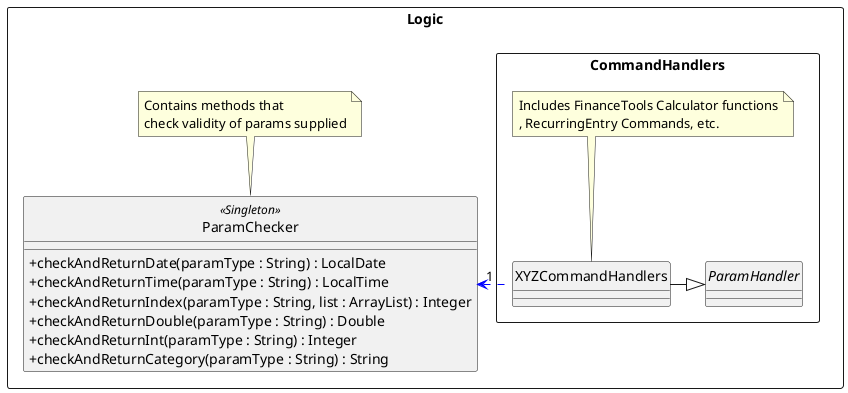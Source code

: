 @startuml

hide circle
skinparam classAttributeIconSize 0
skinparam BoxPadding 20
skinparam shadowing false
skinparam linetype ortho
skinparam package<<Layout>> {
  borderColor Transparent
  backgroundColor Transparent
  fontColor Transparent
  stereotypeFontColor Transparent
}

rectangle Logic {


    class ParamChecker <<Singleton>>{
        + checkAndReturnDate(paramType : String) : LocalDate
        + checkAndReturnTime(paramType : String) : LocalTime
        + checkAndReturnIndex(paramType : String, list : ArrayList) : Integer
        + checkAndReturnDouble(paramType : String) : Double
        + checkAndReturnInt(paramType : String) : Integer
        + checkAndReturnCategory(paramType : String) : String
    }


rectangle CommandHandlers {
    abstract class ParamHandler {

    }

    class XYZCommandHandlers {
    }


    XYZCommandHandlers -|> ParamHandler

    ParamChecker "1" <.[norank]. XYZCommandHandlers #line:blue;text:black

    note top of XYZCommandHandlers: Includes FinanceTools Calculator functions\n, RecurringEntry Commands, etc.
}

note top of ParamChecker: Contains methods that \ncheck validity of params supplied





@enduml